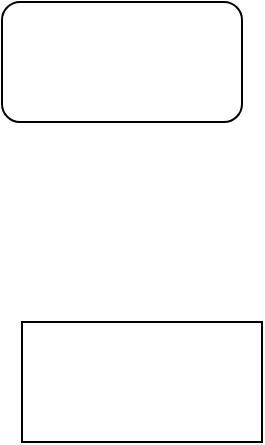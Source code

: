 <mxfile version="18.1.3" type="github"><diagram id="cBeVDU6SfrL96FaeS3TL" name="Page-1"><mxGraphModel dx="1038" dy="547" grid="1" gridSize="10" guides="1" tooltips="1" connect="1" arrows="1" fold="1" page="1" pageScale="1" pageWidth="827" pageHeight="1169" math="0" shadow="0"><root><mxCell id="0"/><mxCell id="1" parent="0"/><mxCell id="ryKtwtI7nj5fK8iRkvil-1" value="" style="rounded=1;whiteSpace=wrap;html=1;" vertex="1" parent="1"><mxGeometry x="220" y="250" width="120" height="60" as="geometry"/></mxCell><mxCell id="ryKtwtI7nj5fK8iRkvil-2" value="" style="rounded=0;whiteSpace=wrap;html=1;" vertex="1" parent="1"><mxGeometry x="230" y="410" width="120" height="60" as="geometry"/></mxCell></root></mxGraphModel></diagram></mxfile>